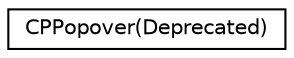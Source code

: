 digraph "Graphical Class Hierarchy"
{
  edge [fontname="Helvetica",fontsize="10",labelfontname="Helvetica",labelfontsize="10"];
  node [fontname="Helvetica",fontsize="10",shape=record];
  rankdir="LR";
  Node1 [label="CPPopover(Deprecated)",height=0.2,width=0.4,color="black", fillcolor="white", style="filled",URL="$category_c_p_popover_07_deprecated_08.html"];
}
